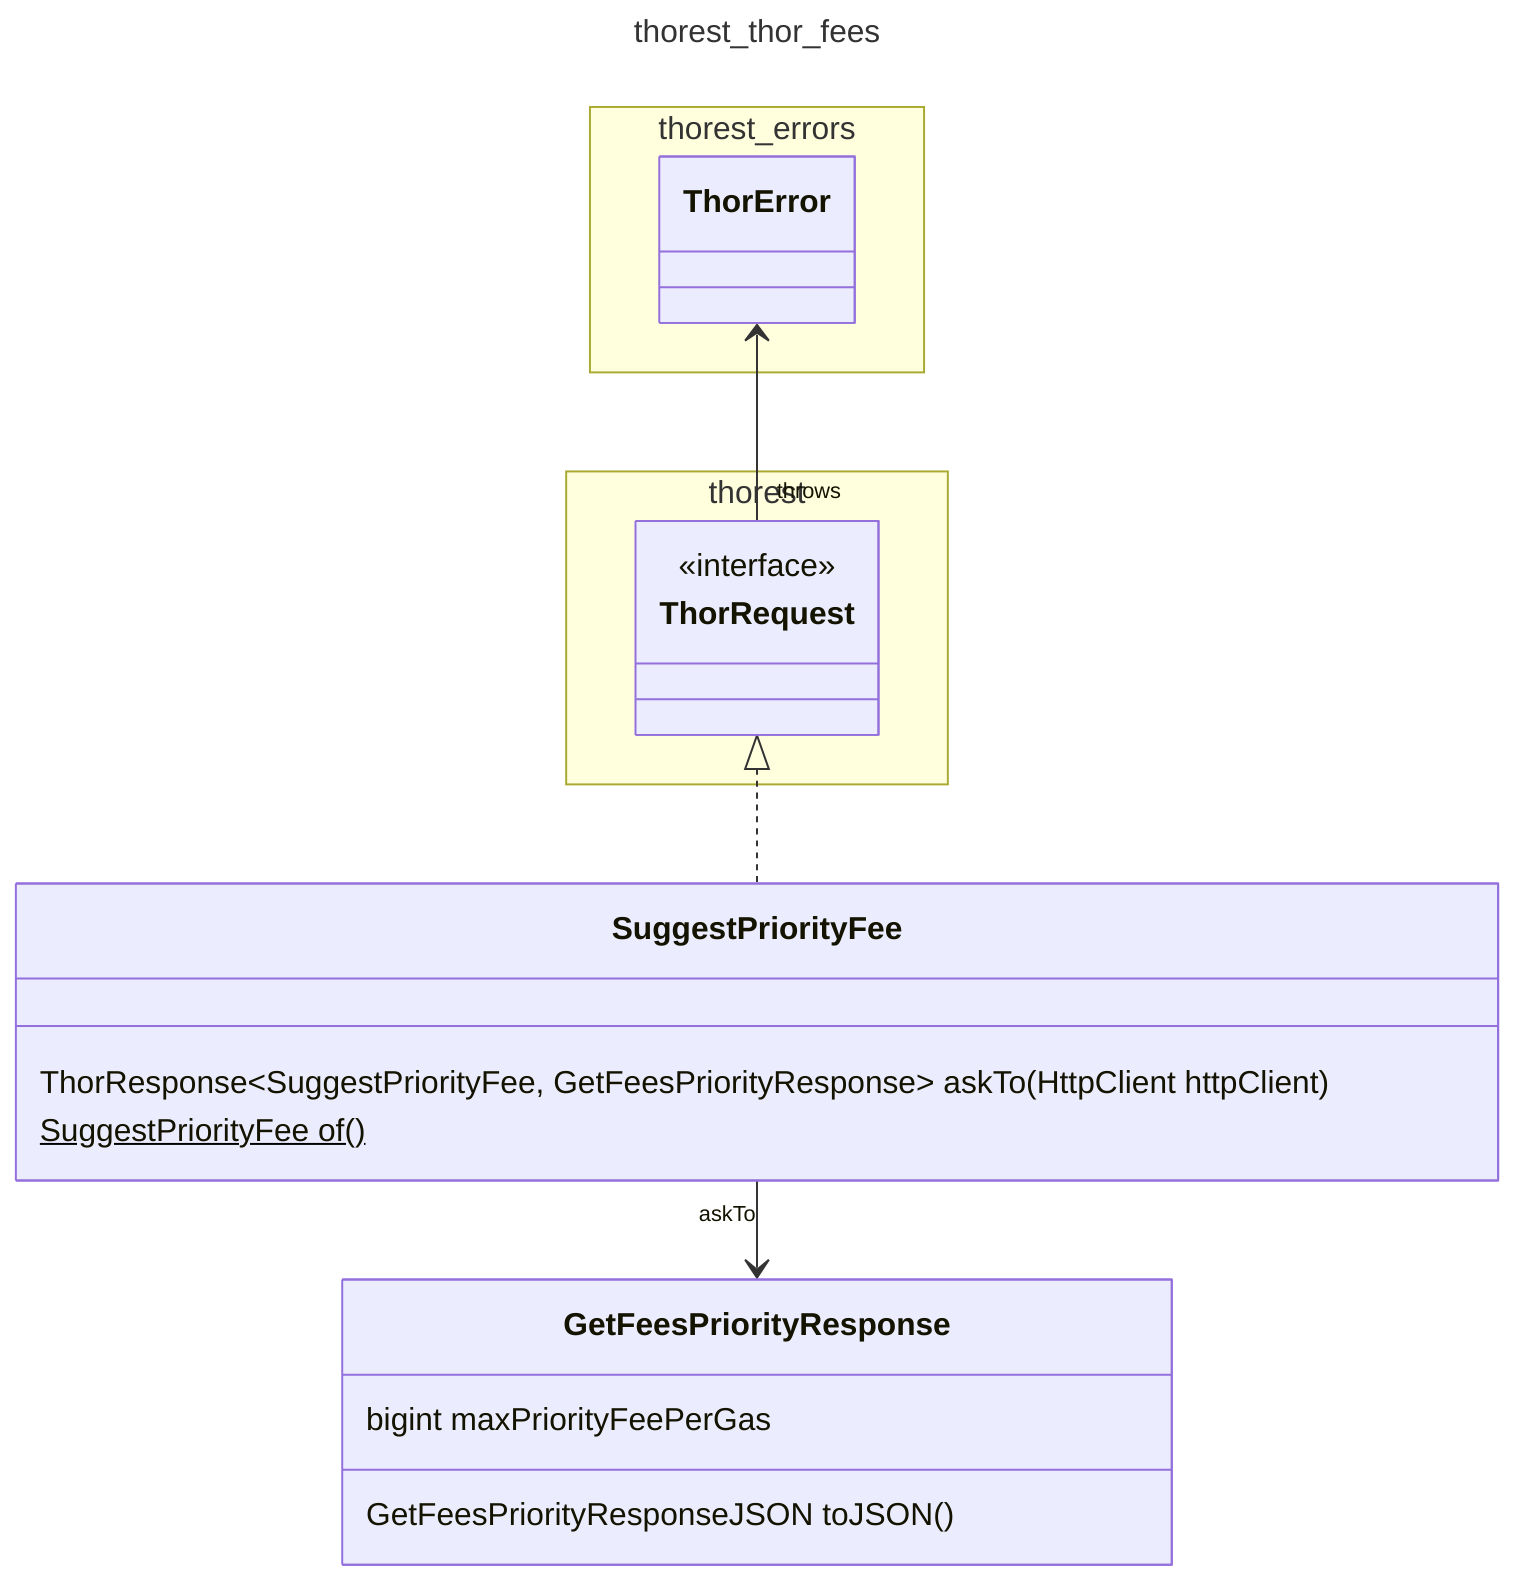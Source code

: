 ---
title: thorest_thor_fees
---
classDiagram
    namespace thorest {
        class ThorRequest {
            <<interface>>
        }
    }
    namespace thorest_errors {
        class ThorError
    }
    class GetFeesPriorityResponse {
        bigint maxPriorityFeePerGas
        GetFeesPriorityResponseJSON toJSON()
    }
    class SuggestPriorityFee {
        ThorResponse~SuggestPriorityFee, GetFeesPriorityResponse~ askTo(HttpClient httpClient)
        SuggestPriorityFee of()$
    }
    ThorRequest <|.. SuggestPriorityFee
    SuggestPriorityFee "askTo" --> GetFeesPriorityResponse
    ThorError <-- "throws" ThorRequest